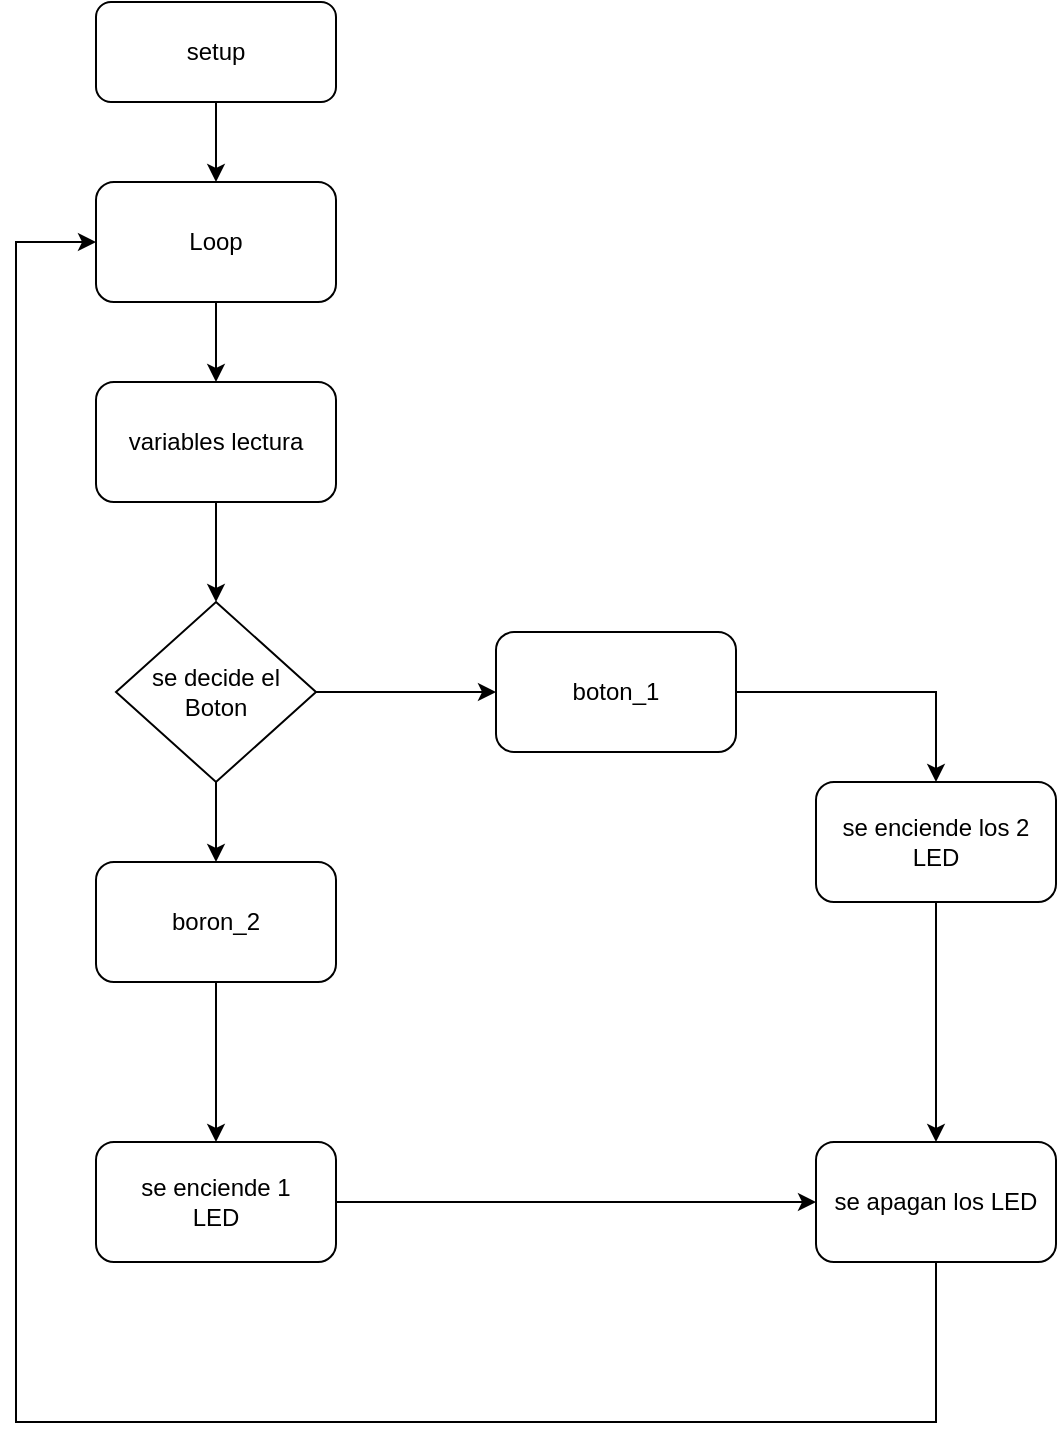 <mxfile version="13.7.3" type="github"><diagram id="XxfwUz1ZuaWRuJbI73Cw" name="Page-1"><mxGraphModel dx="1019" dy="566" grid="1" gridSize="10" guides="1" tooltips="1" connect="1" arrows="1" fold="1" page="1" pageScale="1" pageWidth="850" pageHeight="1100" math="0" shadow="0"><root><mxCell id="0"/><mxCell id="1" parent="0"/><mxCell id="qPn4qfSj5PWLobXz4p6T-16" style="edgeStyle=orthogonalEdgeStyle;rounded=0;orthogonalLoop=1;jettySize=auto;html=1;entryX=0.5;entryY=0;entryDx=0;entryDy=0;" edge="1" parent="1" source="qPn4qfSj5PWLobXz4p6T-8" target="qPn4qfSj5PWLobXz4p6T-11"><mxGeometry relative="1" as="geometry"/></mxCell><mxCell id="qPn4qfSj5PWLobXz4p6T-8" value="setup" style="rounded=1;whiteSpace=wrap;html=1;" vertex="1" parent="1"><mxGeometry x="110" y="90" width="120" height="50" as="geometry"/></mxCell><mxCell id="qPn4qfSj5PWLobXz4p6T-15" style="edgeStyle=orthogonalEdgeStyle;rounded=0;orthogonalLoop=1;jettySize=auto;html=1;entryX=0.5;entryY=0;entryDx=0;entryDy=0;" edge="1" parent="1" source="qPn4qfSj5PWLobXz4p6T-11" target="qPn4qfSj5PWLobXz4p6T-14"><mxGeometry relative="1" as="geometry"/></mxCell><mxCell id="qPn4qfSj5PWLobXz4p6T-11" value="Loop" style="rounded=1;whiteSpace=wrap;html=1;" vertex="1" parent="1"><mxGeometry x="110" y="180" width="120" height="60" as="geometry"/></mxCell><mxCell id="qPn4qfSj5PWLobXz4p6T-13" style="edgeStyle=orthogonalEdgeStyle;rounded=0;orthogonalLoop=1;jettySize=auto;html=1;entryX=0.5;entryY=0;entryDx=0;entryDy=0;" edge="1" parent="1"><mxGeometry relative="1" as="geometry"><mxPoint x="170" y="320" as="sourcePoint"/><mxPoint x="170" y="320" as="targetPoint"/></mxGeometry></mxCell><mxCell id="qPn4qfSj5PWLobXz4p6T-18" style="edgeStyle=orthogonalEdgeStyle;rounded=0;orthogonalLoop=1;jettySize=auto;html=1;entryX=0.5;entryY=0;entryDx=0;entryDy=0;" edge="1" parent="1" source="qPn4qfSj5PWLobXz4p6T-14" target="qPn4qfSj5PWLobXz4p6T-17"><mxGeometry relative="1" as="geometry"><Array as="points"><mxPoint x="170" y="390"/></Array></mxGeometry></mxCell><mxCell id="qPn4qfSj5PWLobXz4p6T-14" value="variables lectura" style="rounded=1;whiteSpace=wrap;html=1;" vertex="1" parent="1"><mxGeometry x="110" y="280" width="120" height="60" as="geometry"/></mxCell><mxCell id="qPn4qfSj5PWLobXz4p6T-19" style="edgeStyle=orthogonalEdgeStyle;rounded=0;orthogonalLoop=1;jettySize=auto;html=1;entryX=0;entryY=0.5;entryDx=0;entryDy=0;" edge="1" parent="1" source="qPn4qfSj5PWLobXz4p6T-17" target="qPn4qfSj5PWLobXz4p6T-20"><mxGeometry relative="1" as="geometry"><mxPoint x="290" y="430" as="targetPoint"/></mxGeometry></mxCell><mxCell id="qPn4qfSj5PWLobXz4p6T-22" style="edgeStyle=orthogonalEdgeStyle;rounded=0;orthogonalLoop=1;jettySize=auto;html=1;entryX=0.5;entryY=0;entryDx=0;entryDy=0;" edge="1" parent="1" source="qPn4qfSj5PWLobXz4p6T-17" target="qPn4qfSj5PWLobXz4p6T-21"><mxGeometry relative="1" as="geometry"/></mxCell><mxCell id="qPn4qfSj5PWLobXz4p6T-17" value="se decide el&lt;br&gt;Boton" style="rhombus;whiteSpace=wrap;html=1;" vertex="1" parent="1"><mxGeometry x="120" y="390" width="100" height="90" as="geometry"/></mxCell><mxCell id="qPn4qfSj5PWLobXz4p6T-24" value="" style="edgeStyle=orthogonalEdgeStyle;rounded=0;orthogonalLoop=1;jettySize=auto;html=1;" edge="1" parent="1" source="qPn4qfSj5PWLobXz4p6T-20" target="qPn4qfSj5PWLobXz4p6T-23"><mxGeometry relative="1" as="geometry"/></mxCell><mxCell id="qPn4qfSj5PWLobXz4p6T-20" value="boton_1" style="rounded=1;whiteSpace=wrap;html=1;" vertex="1" parent="1"><mxGeometry x="310" y="405" width="120" height="60" as="geometry"/></mxCell><mxCell id="qPn4qfSj5PWLobXz4p6T-26" value="" style="edgeStyle=orthogonalEdgeStyle;rounded=0;orthogonalLoop=1;jettySize=auto;html=1;" edge="1" parent="1" source="qPn4qfSj5PWLobXz4p6T-21" target="qPn4qfSj5PWLobXz4p6T-25"><mxGeometry relative="1" as="geometry"/></mxCell><mxCell id="qPn4qfSj5PWLobXz4p6T-21" value="boron_2" style="rounded=1;whiteSpace=wrap;html=1;" vertex="1" parent="1"><mxGeometry x="110" y="520" width="120" height="60" as="geometry"/></mxCell><mxCell id="qPn4qfSj5PWLobXz4p6T-29" style="edgeStyle=orthogonalEdgeStyle;rounded=0;orthogonalLoop=1;jettySize=auto;html=1;entryX=0.5;entryY=0;entryDx=0;entryDy=0;" edge="1" parent="1" source="qPn4qfSj5PWLobXz4p6T-23" target="qPn4qfSj5PWLobXz4p6T-27"><mxGeometry relative="1" as="geometry"/></mxCell><mxCell id="qPn4qfSj5PWLobXz4p6T-23" value="se enciende los 2&lt;br&gt;LED" style="whiteSpace=wrap;html=1;rounded=1;" vertex="1" parent="1"><mxGeometry x="470" y="480" width="120" height="60" as="geometry"/></mxCell><mxCell id="qPn4qfSj5PWLobXz4p6T-28" style="edgeStyle=orthogonalEdgeStyle;rounded=0;orthogonalLoop=1;jettySize=auto;html=1;entryX=0;entryY=0.5;entryDx=0;entryDy=0;" edge="1" parent="1" source="qPn4qfSj5PWLobXz4p6T-25" target="qPn4qfSj5PWLobXz4p6T-27"><mxGeometry relative="1" as="geometry"/></mxCell><mxCell id="qPn4qfSj5PWLobXz4p6T-25" value="se enciende 1&lt;br&gt;LED" style="whiteSpace=wrap;html=1;rounded=1;" vertex="1" parent="1"><mxGeometry x="110" y="660" width="120" height="60" as="geometry"/></mxCell><mxCell id="qPn4qfSj5PWLobXz4p6T-30" style="edgeStyle=orthogonalEdgeStyle;rounded=0;orthogonalLoop=1;jettySize=auto;html=1;" edge="1" parent="1" source="qPn4qfSj5PWLobXz4p6T-27" target="qPn4qfSj5PWLobXz4p6T-11"><mxGeometry relative="1" as="geometry"><Array as="points"><mxPoint x="530" y="800"/><mxPoint x="70" y="800"/><mxPoint x="70" y="210"/></Array></mxGeometry></mxCell><mxCell id="qPn4qfSj5PWLobXz4p6T-27" value="se apagan los LED" style="rounded=1;whiteSpace=wrap;html=1;" vertex="1" parent="1"><mxGeometry x="470" y="660" width="120" height="60" as="geometry"/></mxCell></root></mxGraphModel></diagram></mxfile>